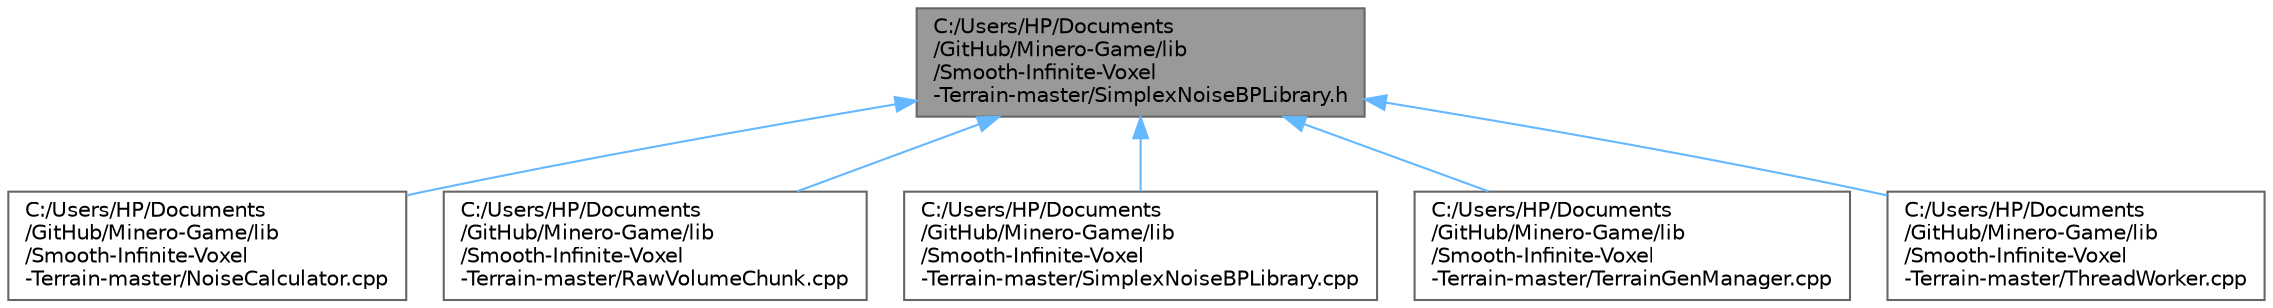 digraph "C:/Users/HP/Documents/GitHub/Minero-Game/lib/Smooth-Infinite-Voxel-Terrain-master/SimplexNoiseBPLibrary.h"
{
 // LATEX_PDF_SIZE
  bgcolor="transparent";
  edge [fontname=Helvetica,fontsize=10,labelfontname=Helvetica,labelfontsize=10];
  node [fontname=Helvetica,fontsize=10,shape=box,height=0.2,width=0.4];
  Node1 [id="Node000001",label="C:/Users/HP/Documents\l/GitHub/Minero-Game/lib\l/Smooth-Infinite-Voxel\l-Terrain-master/SimplexNoiseBPLibrary.h",height=0.2,width=0.4,color="gray40", fillcolor="grey60", style="filled", fontcolor="black",tooltip=" "];
  Node1 -> Node2 [id="edge1_Node000001_Node000002",dir="back",color="steelblue1",style="solid",tooltip=" "];
  Node2 [id="Node000002",label="C:/Users/HP/Documents\l/GitHub/Minero-Game/lib\l/Smooth-Infinite-Voxel\l-Terrain-master/NoiseCalculator.cpp",height=0.2,width=0.4,color="grey40", fillcolor="white", style="filled",URL="$lib_2_smooth-_infinite-_voxel-_terrain-master_2_noise_calculator_8cpp.html",tooltip=" "];
  Node1 -> Node3 [id="edge2_Node000001_Node000003",dir="back",color="steelblue1",style="solid",tooltip=" "];
  Node3 [id="Node000003",label="C:/Users/HP/Documents\l/GitHub/Minero-Game/lib\l/Smooth-Infinite-Voxel\l-Terrain-master/RawVolumeChunk.cpp",height=0.2,width=0.4,color="grey40", fillcolor="white", style="filled",URL="$lib_2_smooth-_infinite-_voxel-_terrain-master_2_raw_volume_chunk_8cpp.html",tooltip=" "];
  Node1 -> Node4 [id="edge3_Node000001_Node000004",dir="back",color="steelblue1",style="solid",tooltip=" "];
  Node4 [id="Node000004",label="C:/Users/HP/Documents\l/GitHub/Minero-Game/lib\l/Smooth-Infinite-Voxel\l-Terrain-master/SimplexNoiseBPLibrary.cpp",height=0.2,width=0.4,color="grey40", fillcolor="white", style="filled",URL="$lib_2_smooth-_infinite-_voxel-_terrain-master_2_simplex_noise_b_p_library_8cpp.html",tooltip=" "];
  Node1 -> Node5 [id="edge4_Node000001_Node000005",dir="back",color="steelblue1",style="solid",tooltip=" "];
  Node5 [id="Node000005",label="C:/Users/HP/Documents\l/GitHub/Minero-Game/lib\l/Smooth-Infinite-Voxel\l-Terrain-master/TerrainGenManager.cpp",height=0.2,width=0.4,color="grey40", fillcolor="white", style="filled",URL="$lib_2_smooth-_infinite-_voxel-_terrain-master_2_terrain_gen_manager_8cpp.html",tooltip=" "];
  Node1 -> Node6 [id="edge5_Node000001_Node000006",dir="back",color="steelblue1",style="solid",tooltip=" "];
  Node6 [id="Node000006",label="C:/Users/HP/Documents\l/GitHub/Minero-Game/lib\l/Smooth-Infinite-Voxel\l-Terrain-master/ThreadWorker.cpp",height=0.2,width=0.4,color="grey40", fillcolor="white", style="filled",URL="$lib_2_smooth-_infinite-_voxel-_terrain-master_2_thread_worker_8cpp.html",tooltip=" "];
}
